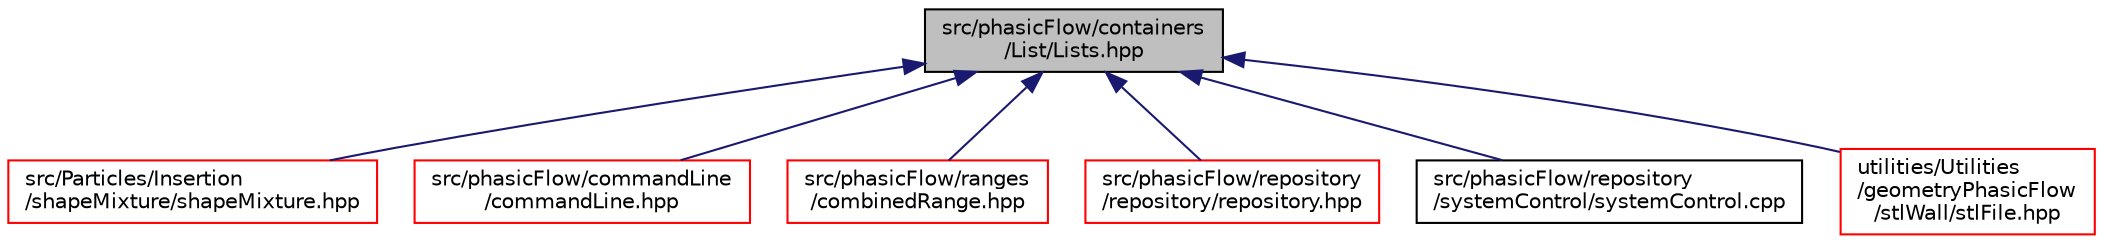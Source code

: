 digraph "src/phasicFlow/containers/List/Lists.hpp"
{
 // LATEX_PDF_SIZE
  edge [fontname="Helvetica",fontsize="10",labelfontname="Helvetica",labelfontsize="10"];
  node [fontname="Helvetica",fontsize="10",shape=record];
  Node1 [label="src/phasicFlow/containers\l/List/Lists.hpp",height=0.2,width=0.4,color="black", fillcolor="grey75", style="filled", fontcolor="black",tooltip=" "];
  Node1 -> Node2 [dir="back",color="midnightblue",fontsize="10",style="solid",fontname="Helvetica"];
  Node2 [label="src/Particles/Insertion\l/shapeMixture/shapeMixture.hpp",height=0.2,width=0.4,color="red", fillcolor="white", style="filled",URL="$shapeMixture_8hpp.html",tooltip=" "];
  Node1 -> Node12 [dir="back",color="midnightblue",fontsize="10",style="solid",fontname="Helvetica"];
  Node12 [label="src/phasicFlow/commandLine\l/commandLine.hpp",height=0.2,width=0.4,color="red", fillcolor="white", style="filled",URL="$commandLine_8hpp.html",tooltip=" "];
  Node1 -> Node21 [dir="back",color="midnightblue",fontsize="10",style="solid",fontname="Helvetica"];
  Node21 [label="src/phasicFlow/ranges\l/combinedRange.hpp",height=0.2,width=0.4,color="red", fillcolor="white", style="filled",URL="$combinedRange_8hpp.html",tooltip=" "];
  Node1 -> Node148 [dir="back",color="midnightblue",fontsize="10",style="solid",fontname="Helvetica"];
  Node148 [label="src/phasicFlow/repository\l/repository/repository.hpp",height=0.2,width=0.4,color="red", fillcolor="white", style="filled",URL="$repository_8hpp.html",tooltip=" "];
  Node1 -> Node140 [dir="back",color="midnightblue",fontsize="10",style="solid",fontname="Helvetica"];
  Node140 [label="src/phasicFlow/repository\l/systemControl/systemControl.cpp",height=0.2,width=0.4,color="black", fillcolor="white", style="filled",URL="$systemControl_8cpp.html",tooltip=" "];
  Node1 -> Node152 [dir="back",color="midnightblue",fontsize="10",style="solid",fontname="Helvetica"];
  Node152 [label="utilities/Utilities\l/geometryPhasicFlow\l/stlWall/stlFile.hpp",height=0.2,width=0.4,color="red", fillcolor="white", style="filled",URL="$stlFile_8hpp.html",tooltip=" "];
}
